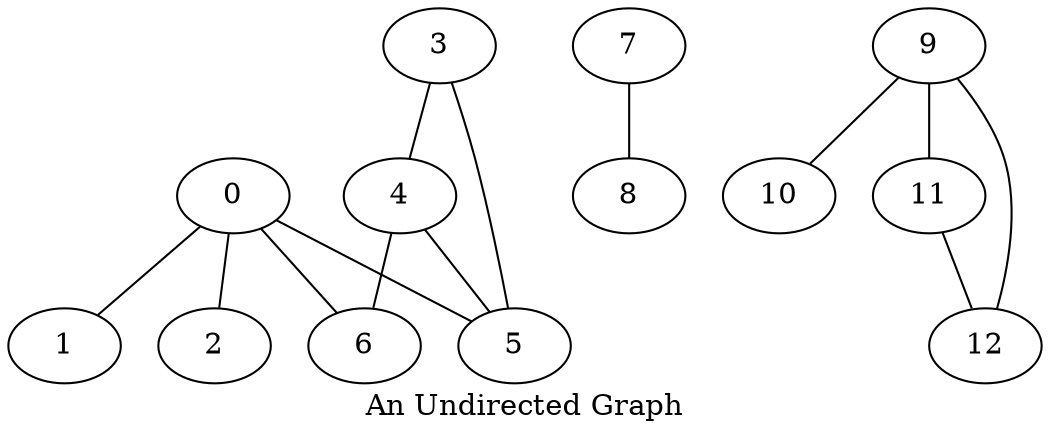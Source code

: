 graph {
    label="An Undirected Graph";

    0 -- 1;
    0 -- 2;
    0 -- 5;
    0 -- 6;
    3 -- 4;
    3 -- 5;
    4 -- 5;
    4 -- 6;

    7 -- 8;

    9 -- 10;
    9 -- 11;
    9 -- 12;
    11 -- 12;

}
